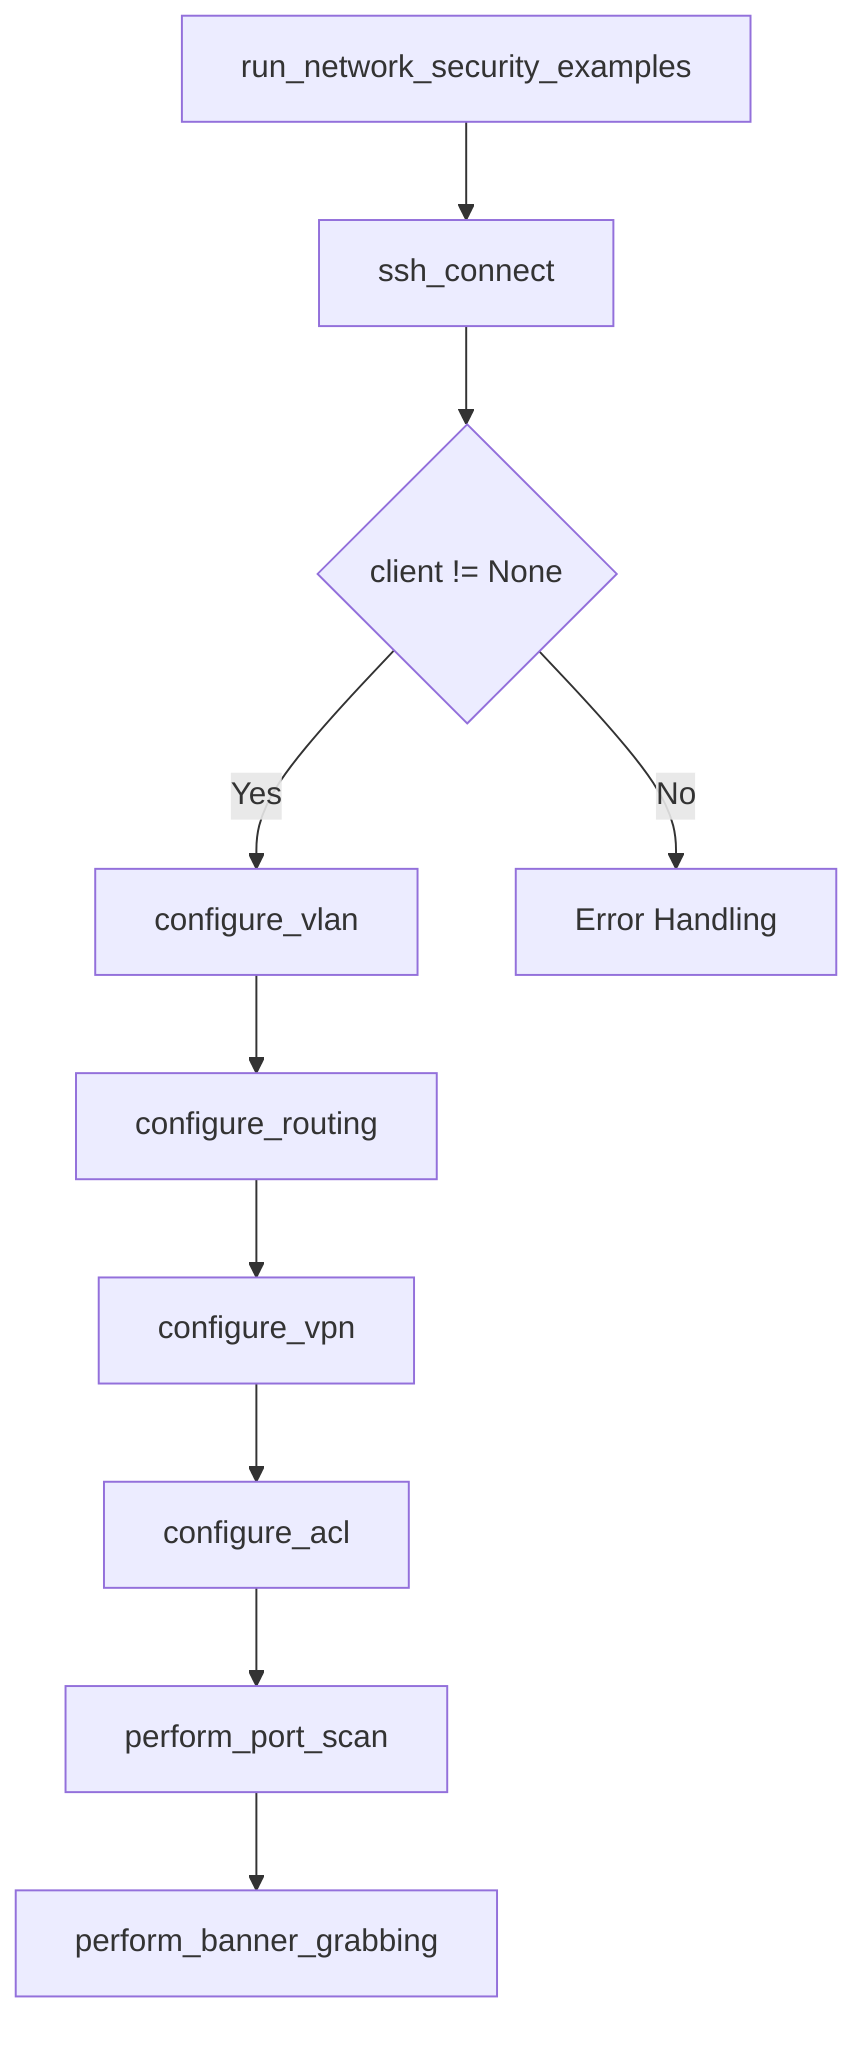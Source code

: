 graph TD
    A[run_network_security_examples] --> B[ssh_connect]
    B --> C{client != None}
    C -->|Yes| D[configure_vlan]
    D --> E[configure_routing]
    E --> F[configure_vpn]
    F --> G[configure_acl]
    G --> H[perform_port_scan]
    H --> I[perform_banner_grabbing]
    C -->|No| J[Error Handling]